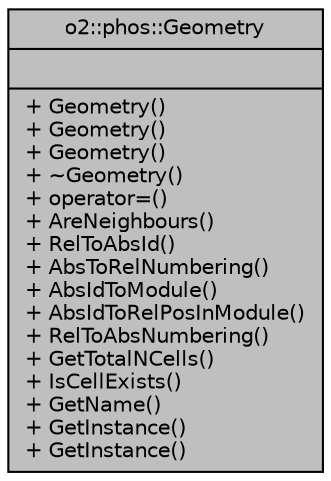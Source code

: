 digraph "o2::phos::Geometry"
{
 // INTERACTIVE_SVG=YES
  bgcolor="transparent";
  edge [fontname="Helvetica",fontsize="10",labelfontname="Helvetica",labelfontsize="10"];
  node [fontname="Helvetica",fontsize="10",shape=record];
  Node1 [label="{o2::phos::Geometry\n||+ Geometry()\l+ Geometry()\l+ Geometry()\l+ ~Geometry()\l+ operator=()\l+ AreNeighbours()\l+ RelToAbsId()\l+ AbsToRelNumbering()\l+ AbsIdToModule()\l+ AbsIdToRelPosInModule()\l+ RelToAbsNumbering()\l+ GetTotalNCells()\l+ IsCellExists()\l+ GetName()\l+ GetInstance()\l+ GetInstance()\l}",height=0.2,width=0.4,color="black", fillcolor="grey75", style="filled", fontcolor="black"];
}
